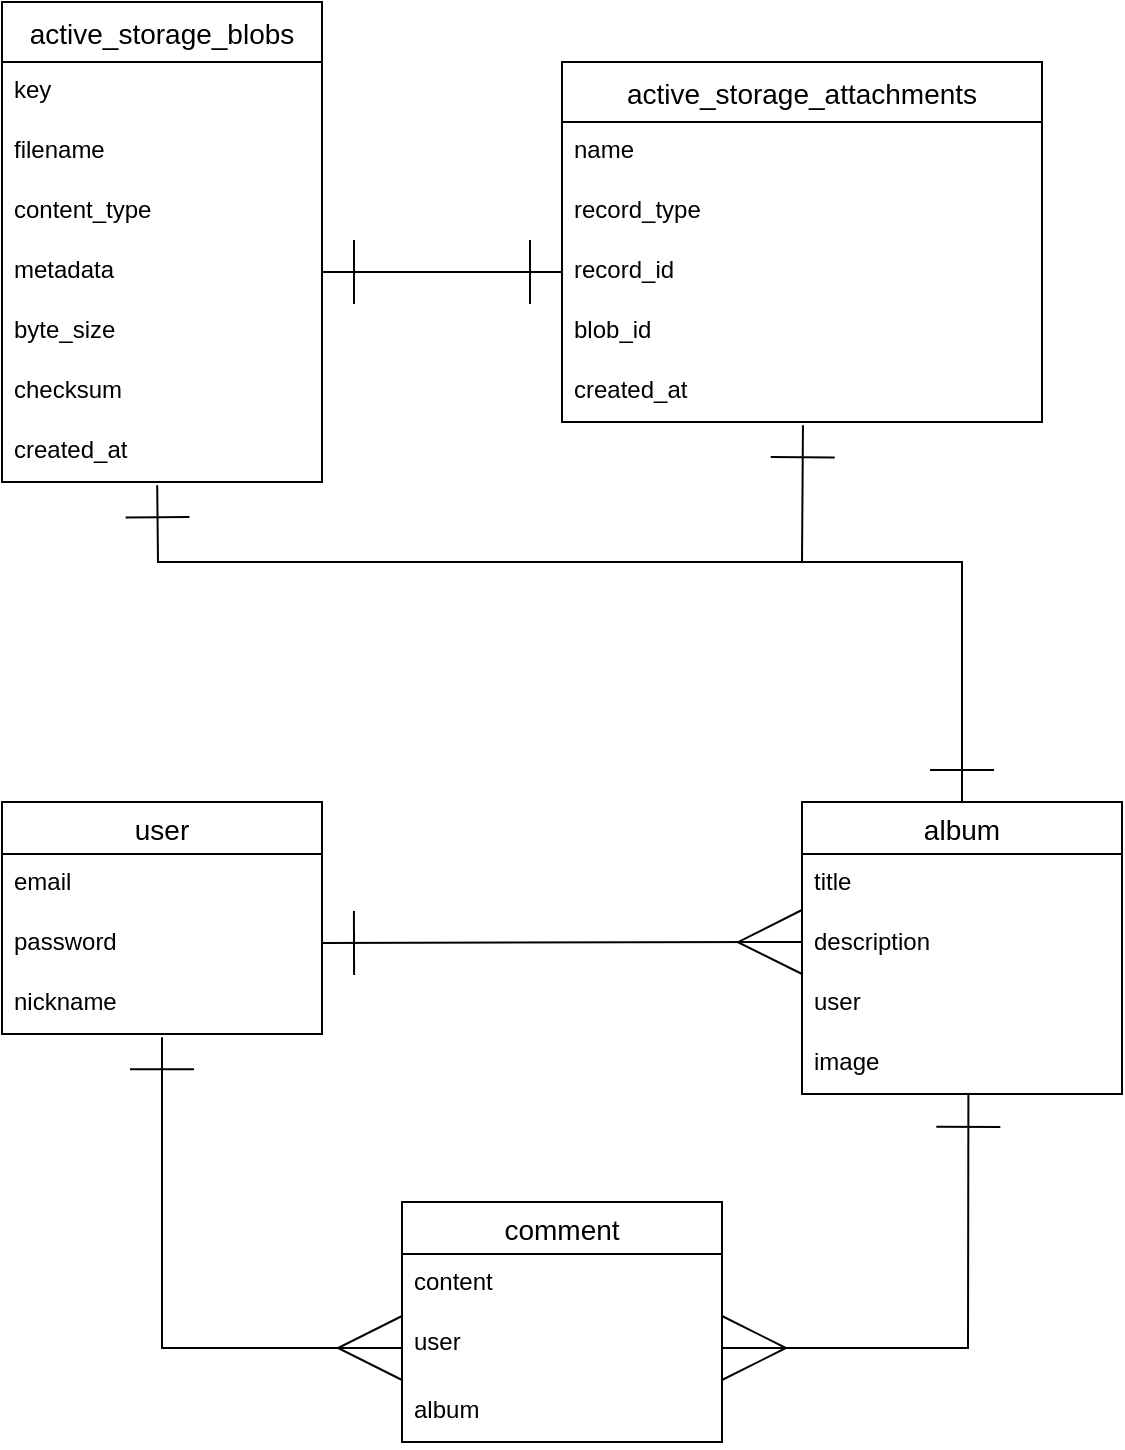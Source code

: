 <mxfile>
    <diagram id="CywhBeE2uX1hAe9ODgPs" name="ページ1">
        <mxGraphModel dx="774" dy="1042" grid="1" gridSize="10" guides="1" tooltips="1" connect="1" arrows="1" fold="1" page="1" pageScale="1" pageWidth="1169" pageHeight="827" math="0" shadow="0">
            <root>
                <mxCell id="0"/>
                <mxCell id="1" parent="0"/>
                <mxCell id="3" value="user" style="swimlane;fontStyle=0;childLayout=stackLayout;horizontal=1;startSize=26;horizontalStack=0;resizeParent=1;resizeParentMax=0;resizeLast=0;collapsible=1;marginBottom=0;align=center;fontSize=14;" vertex="1" parent="1">
                    <mxGeometry x="80" y="440" width="160" height="116" as="geometry"/>
                </mxCell>
                <mxCell id="5" value="email" style="text;strokeColor=none;fillColor=none;spacingLeft=4;spacingRight=4;overflow=hidden;rotatable=0;points=[[0,0.5],[1,0.5]];portConstraint=eastwest;fontSize=12;" vertex="1" parent="3">
                    <mxGeometry y="26" width="160" height="30" as="geometry"/>
                </mxCell>
                <mxCell id="6" value="password" style="text;strokeColor=none;fillColor=none;spacingLeft=4;spacingRight=4;overflow=hidden;rotatable=0;points=[[0,0.5],[1,0.5]];portConstraint=eastwest;fontSize=12;" vertex="1" parent="3">
                    <mxGeometry y="56" width="160" height="30" as="geometry"/>
                </mxCell>
                <mxCell id="7" value="nickname" style="text;strokeColor=none;fillColor=none;spacingLeft=4;spacingRight=4;overflow=hidden;rotatable=0;points=[[0,0.5],[1,0.5]];portConstraint=eastwest;fontSize=12;" vertex="1" parent="3">
                    <mxGeometry y="86" width="160" height="30" as="geometry"/>
                </mxCell>
                <mxCell id="9" value="album" style="swimlane;fontStyle=0;childLayout=stackLayout;horizontal=1;startSize=26;horizontalStack=0;resizeParent=1;resizeParentMax=0;resizeLast=0;collapsible=1;marginBottom=0;align=center;fontSize=14;" vertex="1" parent="1">
                    <mxGeometry x="480" y="440" width="160" height="146" as="geometry"/>
                </mxCell>
                <mxCell id="10" value="title" style="text;strokeColor=none;fillColor=none;spacingLeft=4;spacingRight=4;overflow=hidden;rotatable=0;points=[[0,0.5],[1,0.5]];portConstraint=eastwest;fontSize=12;" vertex="1" parent="9">
                    <mxGeometry y="26" width="160" height="30" as="geometry"/>
                </mxCell>
                <mxCell id="11" value="description" style="text;strokeColor=none;fillColor=none;spacingLeft=4;spacingRight=4;overflow=hidden;rotatable=0;points=[[0,0.5],[1,0.5]];portConstraint=eastwest;fontSize=12;" vertex="1" parent="9">
                    <mxGeometry y="56" width="160" height="30" as="geometry"/>
                </mxCell>
                <mxCell id="12" value="user" style="text;strokeColor=none;fillColor=none;spacingLeft=4;spacingRight=4;overflow=hidden;rotatable=0;points=[[0,0.5],[1,0.5]];portConstraint=eastwest;fontSize=12;" vertex="1" parent="9">
                    <mxGeometry y="86" width="160" height="30" as="geometry"/>
                </mxCell>
                <mxCell id="40" value="image" style="text;strokeColor=none;fillColor=none;spacingLeft=4;spacingRight=4;overflow=hidden;rotatable=0;points=[[0,0.5],[1,0.5]];portConstraint=eastwest;fontSize=12;" vertex="1" parent="9">
                    <mxGeometry y="116" width="160" height="30" as="geometry"/>
                </mxCell>
                <mxCell id="13" value="" style="endArrow=ERmany;html=1;rounded=0;endFill=0;endSize=30;startArrow=ERone;startFill=0;startSize=30;" edge="1" parent="1">
                    <mxGeometry relative="1" as="geometry">
                        <mxPoint x="240" y="510.5" as="sourcePoint"/>
                        <mxPoint x="480" y="510" as="targetPoint"/>
                    </mxGeometry>
                </mxCell>
                <mxCell id="14" value="comment" style="swimlane;fontStyle=0;childLayout=stackLayout;horizontal=1;startSize=26;horizontalStack=0;resizeParent=1;resizeParentMax=0;resizeLast=0;collapsible=1;marginBottom=0;align=center;fontSize=14;" vertex="1" parent="1">
                    <mxGeometry x="280" y="640" width="160" height="120" as="geometry"/>
                </mxCell>
                <mxCell id="15" value="content" style="text;strokeColor=none;fillColor=none;spacingLeft=4;spacingRight=4;overflow=hidden;rotatable=0;points=[[0,0.5],[1,0.5]];portConstraint=eastwest;fontSize=12;" vertex="1" parent="14">
                    <mxGeometry y="26" width="160" height="30" as="geometry"/>
                </mxCell>
                <mxCell id="16" value="user" style="text;strokeColor=none;fillColor=none;spacingLeft=4;spacingRight=4;overflow=hidden;rotatable=0;points=[[0,0.5],[1,0.5]];portConstraint=eastwest;fontSize=12;" vertex="1" parent="14">
                    <mxGeometry y="56" width="160" height="34" as="geometry"/>
                </mxCell>
                <mxCell id="17" value="album" style="text;strokeColor=none;fillColor=none;spacingLeft=4;spacingRight=4;overflow=hidden;rotatable=0;points=[[0,0.5],[1,0.5]];portConstraint=eastwest;fontSize=12;" vertex="1" parent="14">
                    <mxGeometry y="90" width="160" height="30" as="geometry"/>
                </mxCell>
                <mxCell id="20" value="" style="endArrow=ERmany;html=1;rounded=0;endSize=30;entryX=0;entryY=0.5;entryDx=0;entryDy=0;exitX=0.5;exitY=1.054;exitDx=0;exitDy=0;exitPerimeter=0;endFill=0;startSize=30;startArrow=ERone;startFill=0;" edge="1" parent="1" source="7" target="16">
                    <mxGeometry relative="1" as="geometry">
                        <mxPoint x="70" y="710" as="sourcePoint"/>
                        <mxPoint x="230" y="710" as="targetPoint"/>
                        <Array as="points">
                            <mxPoint x="160" y="713"/>
                        </Array>
                    </mxGeometry>
                </mxCell>
                <mxCell id="22" value="" style="endArrow=ERone;html=1;rounded=0;startSize=30;endSize=30;exitX=1;exitY=0.5;exitDx=0;exitDy=0;endFill=0;startArrow=ERmany;startFill=0;entryX=0.52;entryY=1.014;entryDx=0;entryDy=0;entryPerimeter=0;" edge="1" parent="1" source="16" target="40">
                    <mxGeometry relative="1" as="geometry">
                        <mxPoint x="480" y="710" as="sourcePoint"/>
                        <mxPoint x="560" y="590" as="targetPoint"/>
                        <Array as="points">
                            <mxPoint x="563" y="713"/>
                        </Array>
                    </mxGeometry>
                </mxCell>
                <mxCell id="26" value="active_storage_blobs" style="swimlane;fontStyle=0;childLayout=stackLayout;horizontal=1;startSize=30;horizontalStack=0;resizeParent=1;resizeParentMax=0;resizeLast=0;collapsible=1;marginBottom=0;align=center;fontSize=14;" vertex="1" parent="1">
                    <mxGeometry x="80" y="40" width="160" height="240" as="geometry"/>
                </mxCell>
                <mxCell id="27" value="key" style="text;strokeColor=none;fillColor=none;spacingLeft=4;spacingRight=4;overflow=hidden;rotatable=0;points=[[0,0.5],[1,0.5]];portConstraint=eastwest;fontSize=12;" vertex="1" parent="26">
                    <mxGeometry y="30" width="160" height="30" as="geometry"/>
                </mxCell>
                <mxCell id="28" value="filename" style="text;strokeColor=none;fillColor=none;spacingLeft=4;spacingRight=4;overflow=hidden;rotatable=0;points=[[0,0.5],[1,0.5]];portConstraint=eastwest;fontSize=12;" vertex="1" parent="26">
                    <mxGeometry y="60" width="160" height="30" as="geometry"/>
                </mxCell>
                <mxCell id="29" value="content_type" style="text;strokeColor=none;fillColor=none;spacingLeft=4;spacingRight=4;overflow=hidden;rotatable=0;points=[[0,0.5],[1,0.5]];portConstraint=eastwest;fontSize=12;" vertex="1" parent="26">
                    <mxGeometry y="90" width="160" height="30" as="geometry"/>
                </mxCell>
                <mxCell id="30" value="metadata" style="text;strokeColor=none;fillColor=none;spacingLeft=4;spacingRight=4;overflow=hidden;rotatable=0;points=[[0,0.5],[1,0.5]];portConstraint=eastwest;fontSize=12;" vertex="1" parent="26">
                    <mxGeometry y="120" width="160" height="30" as="geometry"/>
                </mxCell>
                <mxCell id="31" value="byte_size" style="text;strokeColor=none;fillColor=none;spacingLeft=4;spacingRight=4;overflow=hidden;rotatable=0;points=[[0,0.5],[1,0.5]];portConstraint=eastwest;fontSize=12;" vertex="1" parent="26">
                    <mxGeometry y="150" width="160" height="30" as="geometry"/>
                </mxCell>
                <mxCell id="32" value="checksum" style="text;strokeColor=none;fillColor=none;spacingLeft=4;spacingRight=4;overflow=hidden;rotatable=0;points=[[0,0.5],[1,0.5]];portConstraint=eastwest;fontSize=12;" vertex="1" parent="26">
                    <mxGeometry y="180" width="160" height="30" as="geometry"/>
                </mxCell>
                <mxCell id="33" value="created_at" style="text;strokeColor=none;fillColor=none;spacingLeft=4;spacingRight=4;overflow=hidden;rotatable=0;points=[[0,0.5],[1,0.5]];portConstraint=eastwest;fontSize=12;" vertex="1" parent="26">
                    <mxGeometry y="210" width="160" height="30" as="geometry"/>
                </mxCell>
                <mxCell id="34" value="active_storage_attachments" style="swimlane;fontStyle=0;childLayout=stackLayout;horizontal=1;startSize=30;horizontalStack=0;resizeParent=1;resizeParentMax=0;resizeLast=0;collapsible=1;marginBottom=0;align=center;fontSize=14;" vertex="1" parent="1">
                    <mxGeometry x="360" y="70" width="240" height="180" as="geometry"/>
                </mxCell>
                <mxCell id="35" value="name" style="text;strokeColor=none;fillColor=none;spacingLeft=4;spacingRight=4;overflow=hidden;rotatable=0;points=[[0,0.5],[1,0.5]];portConstraint=eastwest;fontSize=12;" vertex="1" parent="34">
                    <mxGeometry y="30" width="240" height="30" as="geometry"/>
                </mxCell>
                <mxCell id="36" value="record_type" style="text;strokeColor=none;fillColor=none;spacingLeft=4;spacingRight=4;overflow=hidden;rotatable=0;points=[[0,0.5],[1,0.5]];portConstraint=eastwest;fontSize=12;" vertex="1" parent="34">
                    <mxGeometry y="60" width="240" height="30" as="geometry"/>
                </mxCell>
                <mxCell id="37" value="record_id" style="text;strokeColor=none;fillColor=none;spacingLeft=4;spacingRight=4;overflow=hidden;rotatable=0;points=[[0,0.5],[1,0.5]];portConstraint=eastwest;fontSize=12;" vertex="1" parent="34">
                    <mxGeometry y="90" width="240" height="30" as="geometry"/>
                </mxCell>
                <mxCell id="39" value="blob_id" style="text;strokeColor=none;fillColor=none;spacingLeft=4;spacingRight=4;overflow=hidden;rotatable=0;points=[[0,0.5],[1,0.5]];portConstraint=eastwest;fontSize=12;" vertex="1" parent="34">
                    <mxGeometry y="120" width="240" height="30" as="geometry"/>
                </mxCell>
                <mxCell id="38" value="created_at" style="text;strokeColor=none;fillColor=none;spacingLeft=4;spacingRight=4;overflow=hidden;rotatable=0;points=[[0,0.5],[1,0.5]];portConstraint=eastwest;fontSize=12;" vertex="1" parent="34">
                    <mxGeometry y="150" width="240" height="30" as="geometry"/>
                </mxCell>
                <mxCell id="42" value="" style="endArrow=ERone;html=1;rounded=0;startSize=30;endSize=30;exitX=1;exitY=0.5;exitDx=0;exitDy=0;startArrow=ERone;startFill=0;endFill=0;entryX=0;entryY=0.5;entryDx=0;entryDy=0;" edge="1" parent="1" source="30" target="37">
                    <mxGeometry relative="1" as="geometry">
                        <mxPoint x="260" y="170" as="sourcePoint"/>
                        <mxPoint x="350" y="175" as="targetPoint"/>
                    </mxGeometry>
                </mxCell>
                <mxCell id="46" value="" style="endArrow=ERone;html=1;rounded=0;startSize=30;endSize=30;exitX=0.485;exitY=1.054;exitDx=0;exitDy=0;exitPerimeter=0;entryX=0.5;entryY=0;entryDx=0;entryDy=0;startArrow=ERone;startFill=0;endFill=0;" edge="1" parent="1" source="33" target="9">
                    <mxGeometry relative="1" as="geometry">
                        <mxPoint x="160" y="320" as="sourcePoint"/>
                        <mxPoint x="320" y="320" as="targetPoint"/>
                        <Array as="points">
                            <mxPoint x="158" y="320"/>
                            <mxPoint x="560" y="320"/>
                        </Array>
                    </mxGeometry>
                </mxCell>
                <mxCell id="47" value="" style="endArrow=none;html=1;rounded=0;startSize=30;endSize=30;exitX=0.502;exitY=1.054;exitDx=0;exitDy=0;exitPerimeter=0;startArrow=ERone;startFill=0;" edge="1" parent="1" source="38">
                    <mxGeometry relative="1" as="geometry">
                        <mxPoint x="400" y="280" as="sourcePoint"/>
                        <mxPoint x="480" y="320" as="targetPoint"/>
                    </mxGeometry>
                </mxCell>
            </root>
        </mxGraphModel>
    </diagram>
</mxfile>